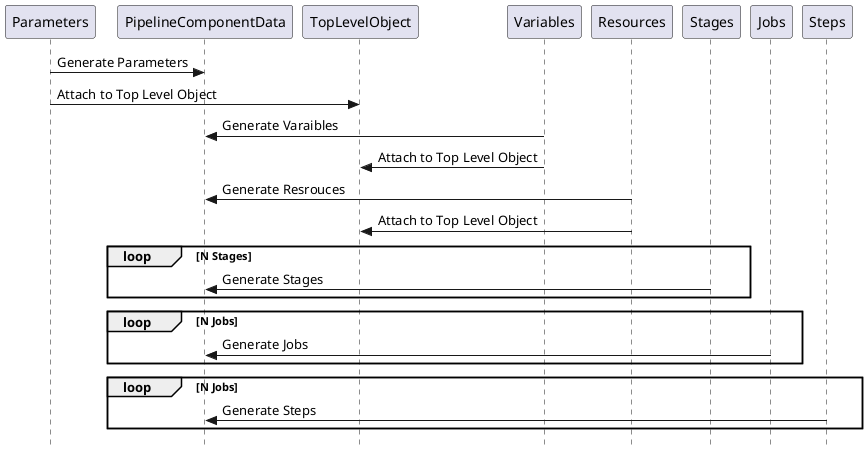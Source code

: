 @startuml Yaml Emitter
skinparam Style strictuml
skinparam ClassFontSize 14


Parameters -> PipelineComponentData: Generate Parameters
Parameters -> TopLevelObject: Attach to Top Level Object
Variables -> PipelineComponentData: Generate Varaibles
Variables -> TopLevelObject: Attach to Top Level Object
Resources -> PipelineComponentData: Generate Resrouces
Resources -> TopLevelObject: Attach to Top Level Object

loop N Stages
    Stages -> PipelineComponentData: Generate Stages
end

loop N Jobs
    Jobs -> PipelineComponentData: Generate Jobs
end

loop N Jobs
    Steps -> PipelineComponentData: Generate Steps
end

@enduml